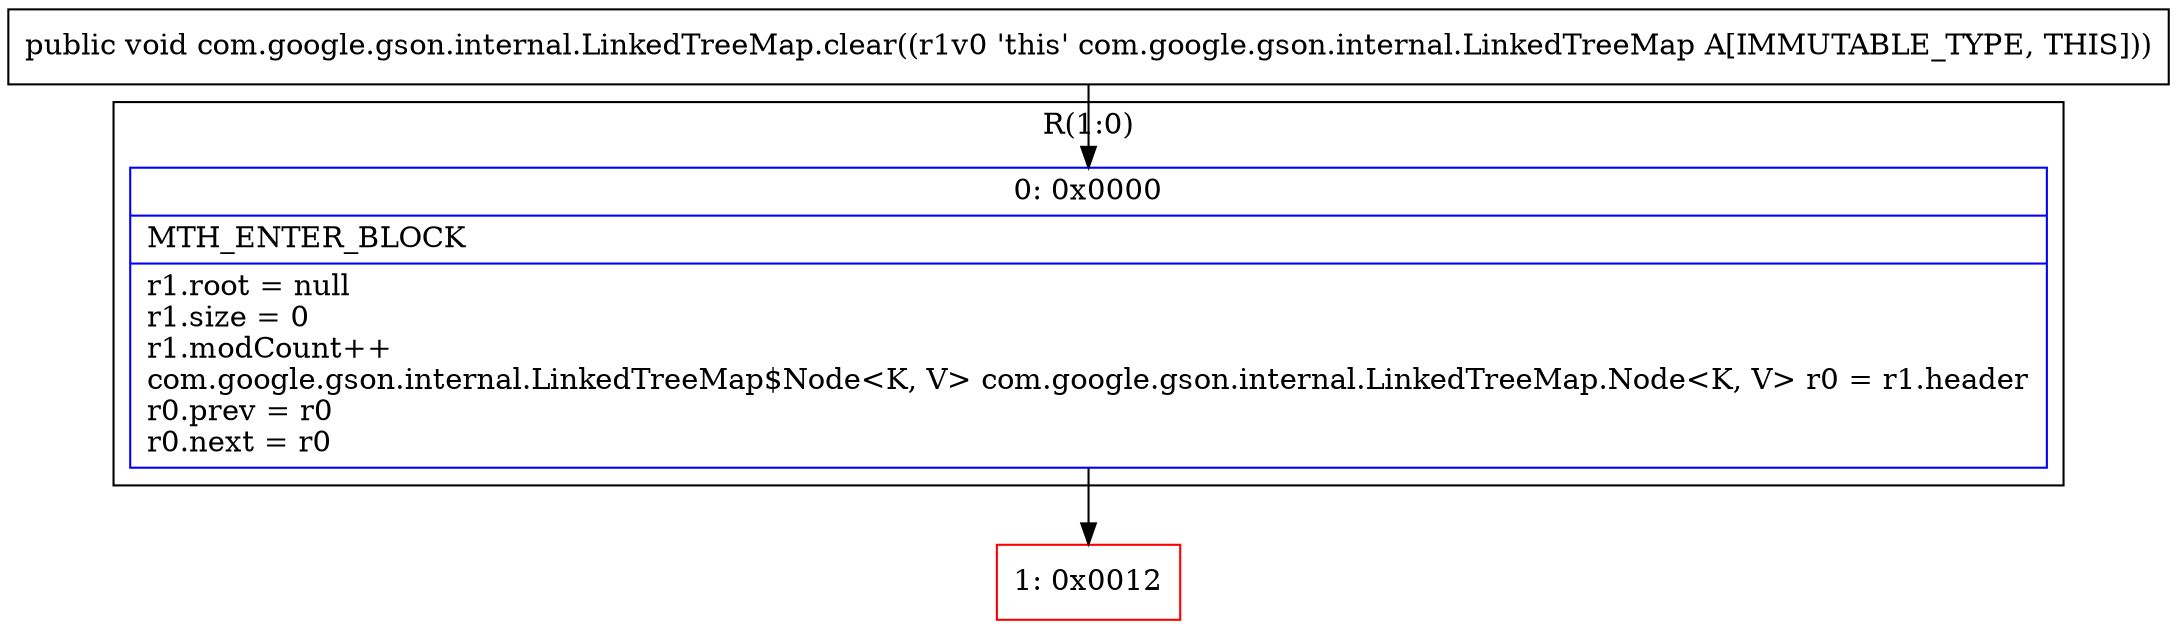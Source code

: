 digraph "CFG forcom.google.gson.internal.LinkedTreeMap.clear()V" {
subgraph cluster_Region_821542698 {
label = "R(1:0)";
node [shape=record,color=blue];
Node_0 [shape=record,label="{0\:\ 0x0000|MTH_ENTER_BLOCK\l|r1.root = null\lr1.size = 0\lr1.modCount++\lcom.google.gson.internal.LinkedTreeMap$Node\<K, V\> com.google.gson.internal.LinkedTreeMap.Node\<K, V\> r0 = r1.header\lr0.prev = r0\lr0.next = r0\l}"];
}
Node_1 [shape=record,color=red,label="{1\:\ 0x0012}"];
MethodNode[shape=record,label="{public void com.google.gson.internal.LinkedTreeMap.clear((r1v0 'this' com.google.gson.internal.LinkedTreeMap A[IMMUTABLE_TYPE, THIS])) }"];
MethodNode -> Node_0;
Node_0 -> Node_1;
}

